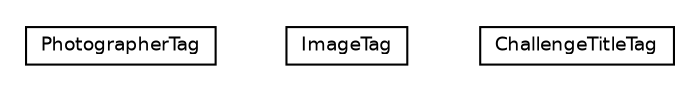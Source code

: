 #!/usr/local/bin/dot
#
# Class diagram 
# Generated by UmlGraph version 4.6 (http://www.spinellis.gr/sw/umlgraph)
#

digraph G {
	edge [fontname="Helvetica",fontsize=10,labelfontname="Helvetica",labelfontsize=10];
	node [fontname="Helvetica",fontsize=10,shape=plaintext];
	// net.chrissearle.flickrvote.web.taglib.PhotographerTag
	c1586 [label=<<table border="0" cellborder="1" cellspacing="0" cellpadding="2" port="p" href="./PhotographerTag.html">
		<tr><td><table border="0" cellspacing="0" cellpadding="1">
			<tr><td> PhotographerTag </td></tr>
		</table></td></tr>
		</table>>, fontname="Helvetica", fontcolor="black", fontsize=9.0];
	// net.chrissearle.flickrvote.web.taglib.ImageTag
	c1587 [label=<<table border="0" cellborder="1" cellspacing="0" cellpadding="2" port="p" href="./ImageTag.html">
		<tr><td><table border="0" cellspacing="0" cellpadding="1">
			<tr><td> ImageTag </td></tr>
		</table></td></tr>
		</table>>, fontname="Helvetica", fontcolor="black", fontsize=9.0];
	// net.chrissearle.flickrvote.web.taglib.ChallengeTitleTag
	c1588 [label=<<table border="0" cellborder="1" cellspacing="0" cellpadding="2" port="p" href="./ChallengeTitleTag.html">
		<tr><td><table border="0" cellspacing="0" cellpadding="1">
			<tr><td> ChallengeTitleTag </td></tr>
		</table></td></tr>
		</table>>, fontname="Helvetica", fontcolor="black", fontsize=9.0];
}

